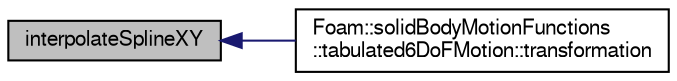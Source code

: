 digraph "interpolateSplineXY"
{
  bgcolor="transparent";
  edge [fontname="FreeSans",fontsize="10",labelfontname="FreeSans",labelfontsize="10"];
  node [fontname="FreeSans",fontsize="10",shape=record];
  rankdir="LR";
  Node1 [label="interpolateSplineXY",height=0.2,width=0.4,color="black", fillcolor="grey75", style="filled" fontcolor="black"];
  Node1 -> Node2 [dir="back",color="midnightblue",fontsize="10",style="solid",fontname="FreeSans"];
  Node2 [label="Foam::solidBodyMotionFunctions\l::tabulated6DoFMotion::transformation",height=0.2,width=0.4,color="black",URL="$a02482.html#a81f0dd436b8f71ebb3ed3d093d828a2f",tooltip="Return the solid-body motion transformation septernion. "];
}
